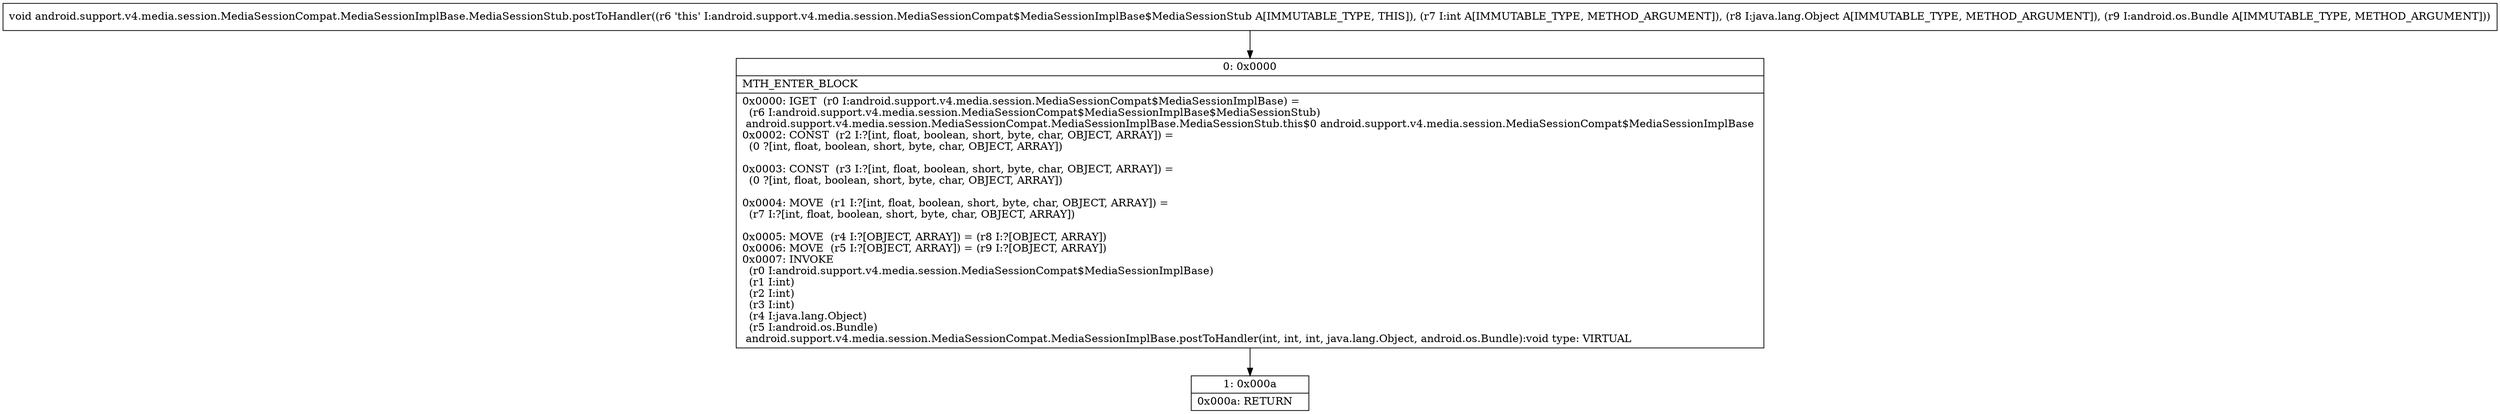 digraph "CFG forandroid.support.v4.media.session.MediaSessionCompat.MediaSessionImplBase.MediaSessionStub.postToHandler(ILjava\/lang\/Object;Landroid\/os\/Bundle;)V" {
Node_0 [shape=record,label="{0\:\ 0x0000|MTH_ENTER_BLOCK\l|0x0000: IGET  (r0 I:android.support.v4.media.session.MediaSessionCompat$MediaSessionImplBase) = \l  (r6 I:android.support.v4.media.session.MediaSessionCompat$MediaSessionImplBase$MediaSessionStub)\l android.support.v4.media.session.MediaSessionCompat.MediaSessionImplBase.MediaSessionStub.this$0 android.support.v4.media.session.MediaSessionCompat$MediaSessionImplBase \l0x0002: CONST  (r2 I:?[int, float, boolean, short, byte, char, OBJECT, ARRAY]) = \l  (0 ?[int, float, boolean, short, byte, char, OBJECT, ARRAY])\l \l0x0003: CONST  (r3 I:?[int, float, boolean, short, byte, char, OBJECT, ARRAY]) = \l  (0 ?[int, float, boolean, short, byte, char, OBJECT, ARRAY])\l \l0x0004: MOVE  (r1 I:?[int, float, boolean, short, byte, char, OBJECT, ARRAY]) = \l  (r7 I:?[int, float, boolean, short, byte, char, OBJECT, ARRAY])\l \l0x0005: MOVE  (r4 I:?[OBJECT, ARRAY]) = (r8 I:?[OBJECT, ARRAY]) \l0x0006: MOVE  (r5 I:?[OBJECT, ARRAY]) = (r9 I:?[OBJECT, ARRAY]) \l0x0007: INVOKE  \l  (r0 I:android.support.v4.media.session.MediaSessionCompat$MediaSessionImplBase)\l  (r1 I:int)\l  (r2 I:int)\l  (r3 I:int)\l  (r4 I:java.lang.Object)\l  (r5 I:android.os.Bundle)\l android.support.v4.media.session.MediaSessionCompat.MediaSessionImplBase.postToHandler(int, int, int, java.lang.Object, android.os.Bundle):void type: VIRTUAL \l}"];
Node_1 [shape=record,label="{1\:\ 0x000a|0x000a: RETURN   \l}"];
MethodNode[shape=record,label="{void android.support.v4.media.session.MediaSessionCompat.MediaSessionImplBase.MediaSessionStub.postToHandler((r6 'this' I:android.support.v4.media.session.MediaSessionCompat$MediaSessionImplBase$MediaSessionStub A[IMMUTABLE_TYPE, THIS]), (r7 I:int A[IMMUTABLE_TYPE, METHOD_ARGUMENT]), (r8 I:java.lang.Object A[IMMUTABLE_TYPE, METHOD_ARGUMENT]), (r9 I:android.os.Bundle A[IMMUTABLE_TYPE, METHOD_ARGUMENT])) }"];
MethodNode -> Node_0;
Node_0 -> Node_1;
}

